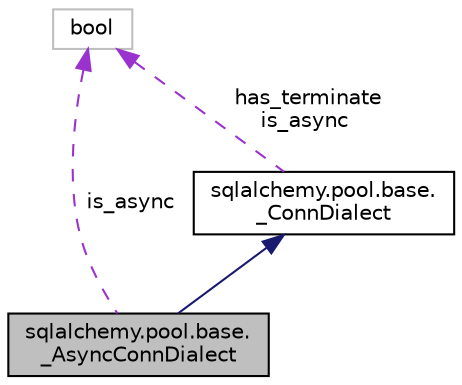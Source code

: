 digraph "sqlalchemy.pool.base._AsyncConnDialect"
{
 // LATEX_PDF_SIZE
  edge [fontname="Helvetica",fontsize="10",labelfontname="Helvetica",labelfontsize="10"];
  node [fontname="Helvetica",fontsize="10",shape=record];
  Node1 [label="sqlalchemy.pool.base.\l_AsyncConnDialect",height=0.2,width=0.4,color="black", fillcolor="grey75", style="filled", fontcolor="black",tooltip=" "];
  Node2 -> Node1 [dir="back",color="midnightblue",fontsize="10",style="solid",fontname="Helvetica"];
  Node2 [label="sqlalchemy.pool.base.\l_ConnDialect",height=0.2,width=0.4,color="black", fillcolor="white", style="filled",URL="$classsqlalchemy_1_1pool_1_1base_1_1__ConnDialect.html",tooltip=" "];
  Node3 -> Node2 [dir="back",color="darkorchid3",fontsize="10",style="dashed",label=" has_terminate\nis_async" ,fontname="Helvetica"];
  Node3 [label="bool",height=0.2,width=0.4,color="grey75", fillcolor="white", style="filled",tooltip=" "];
  Node3 -> Node1 [dir="back",color="darkorchid3",fontsize="10",style="dashed",label=" is_async" ,fontname="Helvetica"];
}
